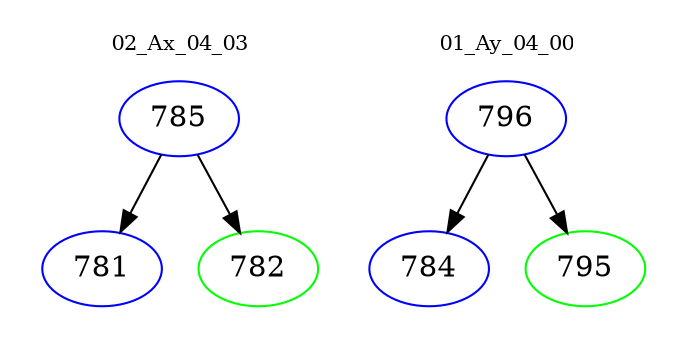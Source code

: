 digraph{
subgraph cluster_0 {
color = white
label = "02_Ax_04_03";
fontsize=10;
T0_785 [label="785", color="blue"]
T0_785 -> T0_781 [color="black"]
T0_781 [label="781", color="blue"]
T0_785 -> T0_782 [color="black"]
T0_782 [label="782", color="green"]
}
subgraph cluster_1 {
color = white
label = "01_Ay_04_00";
fontsize=10;
T1_796 [label="796", color="blue"]
T1_796 -> T1_784 [color="black"]
T1_784 [label="784", color="blue"]
T1_796 -> T1_795 [color="black"]
T1_795 [label="795", color="green"]
}
}
